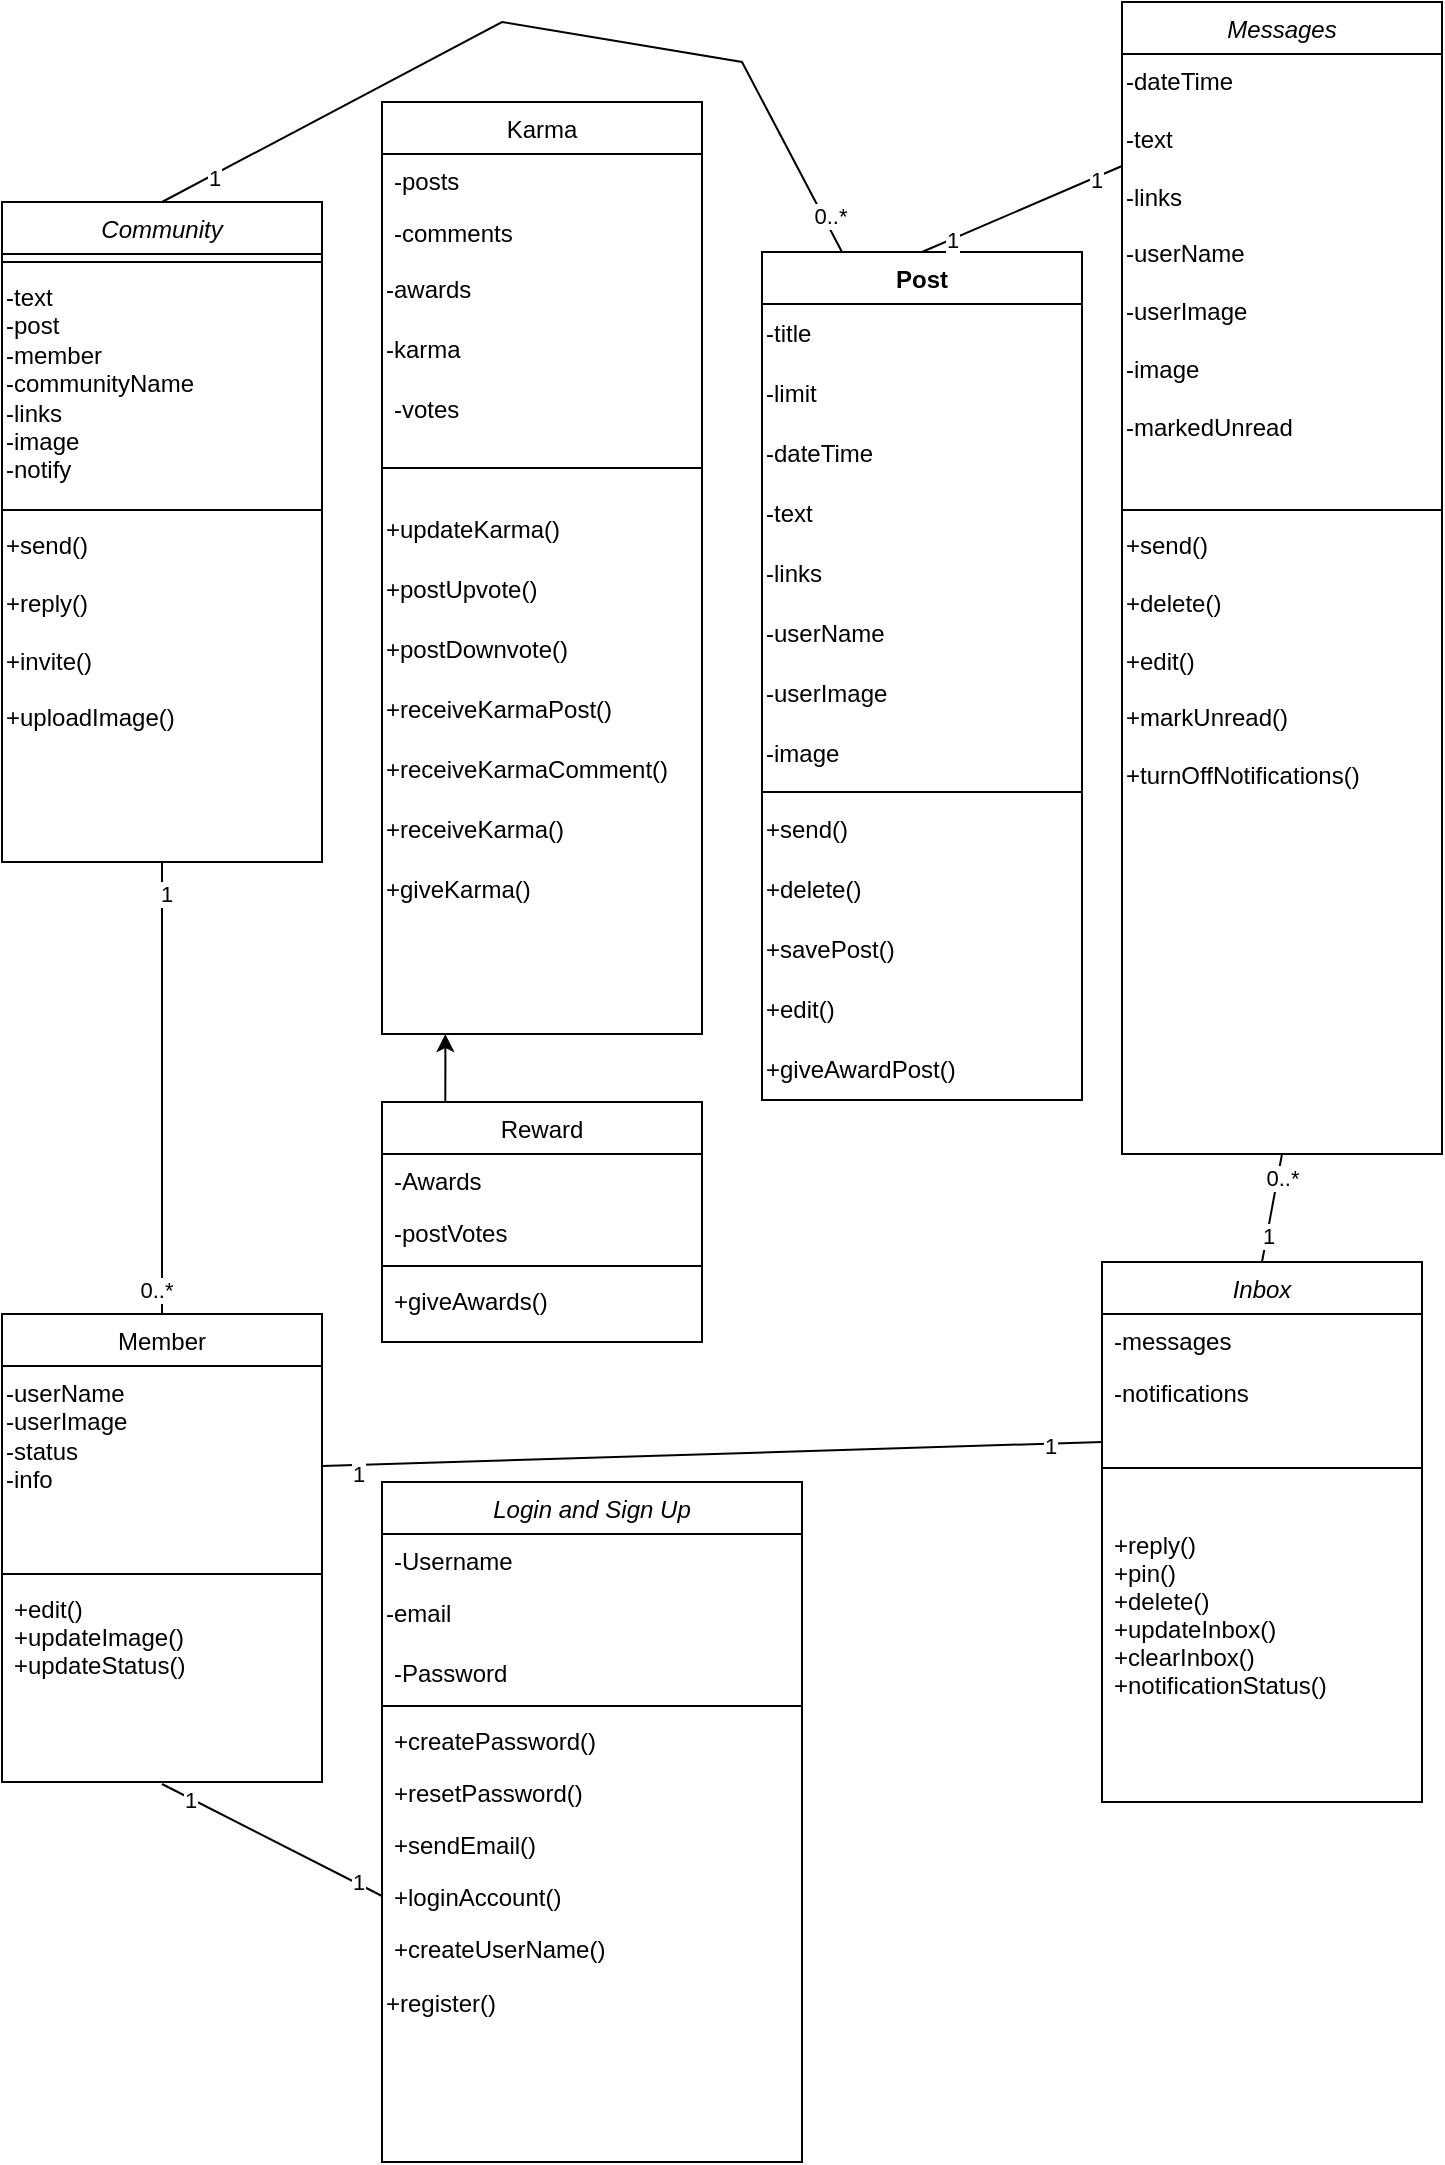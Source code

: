 <mxfile version="17.4.6" type="google"><diagram id="C5RBs43oDa-KdzZeNtuy" name="Page-1"><mxGraphModel grid="1" page="1" gridSize="10" guides="1" tooltips="1" connect="1" arrows="1" fold="1" pageScale="1" pageWidth="827" pageHeight="1169" math="0" shadow="0"><root><mxCell id="WIyWlLk6GJQsqaUBKTNV-0"/><mxCell id="WIyWlLk6GJQsqaUBKTNV-1" parent="WIyWlLk6GJQsqaUBKTNV-0"/><mxCell id="zkfFHV4jXpPFQw0GAbJ--0" value="Community" style="swimlane;fontStyle=2;align=center;verticalAlign=top;childLayout=stackLayout;horizontal=1;startSize=26;horizontalStack=0;resizeParent=1;resizeLast=0;collapsible=1;marginBottom=0;rounded=0;shadow=0;strokeWidth=1;" vertex="1" parent="WIyWlLk6GJQsqaUBKTNV-1"><mxGeometry x="40" y="100" width="160" height="330" as="geometry"><mxRectangle x="230" y="140" width="160" height="26" as="alternateBounds"/></mxGeometry></mxCell><mxCell id="zkfFHV4jXpPFQw0GAbJ--4" value="" style="line;html=1;strokeWidth=1;align=left;verticalAlign=middle;spacingTop=-1;spacingLeft=3;spacingRight=3;rotatable=0;labelPosition=right;points=[];portConstraint=eastwest;" vertex="1" parent="zkfFHV4jXpPFQw0GAbJ--0"><mxGeometry y="26" width="160" height="8" as="geometry"/></mxCell><mxCell id="1u7HGdA41QMKfon63NGa-54" value="-text&lt;br&gt;-post&lt;br&gt;-member&lt;br&gt;-communityName&lt;br&gt;-links&lt;br&gt;-image&lt;br&gt;-notify" style="text;whiteSpace=wrap;html=1;" vertex="1" parent="zkfFHV4jXpPFQw0GAbJ--0"><mxGeometry y="34" width="160" height="116" as="geometry"/></mxCell><mxCell id="1u7HGdA41QMKfon63NGa-55" value="" style="line;html=1;strokeWidth=1;align=left;verticalAlign=middle;spacingTop=-1;spacingLeft=3;spacingRight=3;rotatable=0;labelPosition=right;points=[];portConstraint=eastwest;" vertex="1" parent="zkfFHV4jXpPFQw0GAbJ--0"><mxGeometry y="150" width="160" height="8" as="geometry"/></mxCell><mxCell id="1u7HGdA41QMKfon63NGa-52" value="+send()&lt;br&gt;&lt;br&gt;+reply()&lt;br&gt;&lt;br&gt;+invite()&lt;br&gt;&lt;br&gt;+uploadImage()" style="text;whiteSpace=wrap;html=1;" vertex="1" parent="zkfFHV4jXpPFQw0GAbJ--0"><mxGeometry y="158" width="160" height="78" as="geometry"/></mxCell><mxCell id="zkfFHV4jXpPFQw0GAbJ--6" value="Reward" style="swimlane;fontStyle=0;align=center;verticalAlign=top;childLayout=stackLayout;horizontal=1;startSize=26;horizontalStack=0;resizeParent=1;resizeLast=0;collapsible=1;marginBottom=0;rounded=0;shadow=0;strokeWidth=1;" vertex="1" parent="WIyWlLk6GJQsqaUBKTNV-1"><mxGeometry x="230" y="550" width="160" height="120" as="geometry"><mxRectangle x="130" y="380" width="160" height="26" as="alternateBounds"/></mxGeometry></mxCell><mxCell id="zkfFHV4jXpPFQw0GAbJ--7" value="-Awards" style="text;align=left;verticalAlign=top;spacingLeft=4;spacingRight=4;overflow=hidden;rotatable=0;points=[[0,0.5],[1,0.5]];portConstraint=eastwest;" vertex="1" parent="zkfFHV4jXpPFQw0GAbJ--6"><mxGeometry y="26" width="160" height="26" as="geometry"/></mxCell><mxCell id="-O7pnRWyhhLPKhi0mVCf-0" value="-postVotes" style="text;align=left;verticalAlign=top;spacingLeft=4;spacingRight=4;overflow=hidden;rotatable=0;points=[[0,0.5],[1,0.5]];portConstraint=eastwest;rounded=0;shadow=0;html=0;" vertex="1" parent="zkfFHV4jXpPFQw0GAbJ--6"><mxGeometry y="52" width="160" height="26" as="geometry"/></mxCell><mxCell id="zkfFHV4jXpPFQw0GAbJ--9" value="" style="line;html=1;strokeWidth=1;align=left;verticalAlign=middle;spacingTop=-1;spacingLeft=3;spacingRight=3;rotatable=0;labelPosition=right;points=[];portConstraint=eastwest;" vertex="1" parent="zkfFHV4jXpPFQw0GAbJ--6"><mxGeometry y="78" width="160" height="8" as="geometry"/></mxCell><mxCell id="zkfFHV4jXpPFQw0GAbJ--11" value="+giveAwards()" style="text;align=left;verticalAlign=top;spacingLeft=4;spacingRight=4;overflow=hidden;rotatable=0;points=[[0,0.5],[1,0.5]];portConstraint=eastwest;" vertex="1" parent="zkfFHV4jXpPFQw0GAbJ--6"><mxGeometry y="86" width="160" height="26" as="geometry"/></mxCell><mxCell id="zkfFHV4jXpPFQw0GAbJ--13" value="Karma" style="swimlane;fontStyle=0;align=center;verticalAlign=top;childLayout=stackLayout;horizontal=1;startSize=26;horizontalStack=0;resizeParent=1;resizeLast=0;collapsible=1;marginBottom=0;rounded=0;shadow=0;strokeWidth=1;" vertex="1" parent="WIyWlLk6GJQsqaUBKTNV-1"><mxGeometry x="230" y="50" width="160" height="466" as="geometry"><mxRectangle x="340" y="380" width="170" height="26" as="alternateBounds"/></mxGeometry></mxCell><mxCell id="1u7HGdA41QMKfon63NGa-64" value="-posts" style="text;align=left;verticalAlign=top;spacingLeft=4;spacingRight=4;overflow=hidden;rotatable=0;points=[[0,0.5],[1,0.5]];portConstraint=eastwest;" vertex="1" parent="zkfFHV4jXpPFQw0GAbJ--13"><mxGeometry y="26" width="160" height="26" as="geometry"/></mxCell><mxCell id="1u7HGdA41QMKfon63NGa-65" value="-comments" style="text;align=left;verticalAlign=top;spacingLeft=4;spacingRight=4;overflow=hidden;rotatable=0;points=[[0,0.5],[1,0.5]];portConstraint=eastwest;" vertex="1" parent="zkfFHV4jXpPFQw0GAbJ--13"><mxGeometry y="52" width="160" height="28" as="geometry"/></mxCell><mxCell id="xcgt-8cHM-jsThXx-dWi-3" value="-awards" style="text;whiteSpace=wrap;html=1;" vertex="1" parent="zkfFHV4jXpPFQw0GAbJ--13"><mxGeometry y="80" width="160" height="30" as="geometry"/></mxCell><mxCell id="J4pcrZYQBHJ-a3VgcR1k-9" value="-karma" style="text;whiteSpace=wrap;html=1;" vertex="1" parent="zkfFHV4jXpPFQw0GAbJ--13"><mxGeometry y="110" width="160" height="30" as="geometry"/></mxCell><mxCell id="fqYFhz6w-gBST8QUL7Nm-0" value="-votes" style="text;align=left;verticalAlign=top;spacingLeft=4;spacingRight=4;overflow=hidden;rotatable=0;points=[[0,0.5],[1,0.5]];portConstraint=eastwest;" vertex="1" parent="zkfFHV4jXpPFQw0GAbJ--13"><mxGeometry y="140" width="160" height="26" as="geometry"/></mxCell><mxCell id="zkfFHV4jXpPFQw0GAbJ--15" value="" style="line;html=1;strokeWidth=1;align=left;verticalAlign=middle;spacingTop=-1;spacingLeft=3;spacingRight=3;rotatable=0;labelPosition=right;points=[];portConstraint=eastwest;" vertex="1" parent="zkfFHV4jXpPFQw0GAbJ--13"><mxGeometry y="166" width="160" height="34" as="geometry"/></mxCell><mxCell id="J4pcrZYQBHJ-a3VgcR1k-14" value="+updateKarma()" style="text;whiteSpace=wrap;html=1;" vertex="1" parent="zkfFHV4jXpPFQw0GAbJ--13"><mxGeometry y="200" width="160" height="30" as="geometry"/></mxCell><mxCell id="J4pcrZYQBHJ-a3VgcR1k-10" value="+postUpvote()" style="text;whiteSpace=wrap;html=1;" vertex="1" parent="zkfFHV4jXpPFQw0GAbJ--13"><mxGeometry y="230" width="160" height="30" as="geometry"/></mxCell><mxCell id="J4pcrZYQBHJ-a3VgcR1k-11" value="+postDownvote()&amp;nbsp;" style="text;whiteSpace=wrap;html=1;" vertex="1" parent="zkfFHV4jXpPFQw0GAbJ--13"><mxGeometry y="260" width="160" height="30" as="geometry"/></mxCell><mxCell id="J4pcrZYQBHJ-a3VgcR1k-7" value="+receiveKarmaPost()&amp;nbsp;" style="text;whiteSpace=wrap;html=1;" vertex="1" parent="zkfFHV4jXpPFQw0GAbJ--13"><mxGeometry y="290" width="160" height="30" as="geometry"/></mxCell><mxCell id="J4pcrZYQBHJ-a3VgcR1k-8" value="+receiveKarmaComment()&amp;nbsp;" style="text;whiteSpace=wrap;html=1;" vertex="1" parent="zkfFHV4jXpPFQw0GAbJ--13"><mxGeometry y="320" width="160" height="30" as="geometry"/></mxCell><mxCell id="xcgt-8cHM-jsThXx-dWi-1" value="+receiveKarma()&amp;nbsp;" style="text;whiteSpace=wrap;html=1;" vertex="1" parent="zkfFHV4jXpPFQw0GAbJ--13"><mxGeometry y="350" width="160" height="30" as="geometry"/></mxCell><mxCell id="xcgt-8cHM-jsThXx-dWi-2" value="+giveKarma()&amp;nbsp;" style="text;whiteSpace=wrap;html=1;" vertex="1" parent="zkfFHV4jXpPFQw0GAbJ--13"><mxGeometry y="380" width="160" height="26" as="geometry"/></mxCell><mxCell id="zkfFHV4jXpPFQw0GAbJ--17" value="Member" style="swimlane;fontStyle=0;align=center;verticalAlign=top;childLayout=stackLayout;horizontal=1;startSize=26;horizontalStack=0;resizeParent=1;resizeLast=0;collapsible=1;marginBottom=0;rounded=0;shadow=0;strokeWidth=1;" vertex="1" parent="WIyWlLk6GJQsqaUBKTNV-1"><mxGeometry x="40" y="656" width="160" height="234" as="geometry"><mxRectangle x="550" y="140" width="160" height="26" as="alternateBounds"/></mxGeometry></mxCell><mxCell id="1u7HGdA41QMKfon63NGa-51" value="-userName&lt;br&gt;-userImage&lt;br&gt;-status&lt;br&gt;-info" style="text;whiteSpace=wrap;html=1;" vertex="1" parent="zkfFHV4jXpPFQw0GAbJ--17"><mxGeometry y="26" width="160" height="100" as="geometry"/></mxCell><mxCell id="zkfFHV4jXpPFQw0GAbJ--23" value="" style="line;html=1;strokeWidth=1;align=left;verticalAlign=middle;spacingTop=-1;spacingLeft=3;spacingRight=3;rotatable=0;labelPosition=right;points=[];portConstraint=eastwest;" vertex="1" parent="zkfFHV4jXpPFQw0GAbJ--17"><mxGeometry y="126" width="160" height="8" as="geometry"/></mxCell><mxCell id="1u7HGdA41QMKfon63NGa-50" value="+edit()&#10;+updateImage()&#10;+updateStatus()&#10;" style="text;align=left;verticalAlign=top;spacingLeft=4;spacingRight=4;overflow=hidden;rotatable=0;points=[[0,0.5],[1,0.5]];portConstraint=eastwest;rounded=0;shadow=0;html=0;" vertex="1" parent="zkfFHV4jXpPFQw0GAbJ--17"><mxGeometry y="134" width="160" height="100" as="geometry"/></mxCell><mxCell id="1u7HGdA41QMKfon63NGa-12" value="Login and Sign Up" style="swimlane;fontStyle=2;align=center;verticalAlign=top;childLayout=stackLayout;horizontal=1;startSize=26;horizontalStack=0;resizeParent=1;resizeLast=0;collapsible=1;marginBottom=0;rounded=0;shadow=0;strokeWidth=1;" vertex="1" parent="WIyWlLk6GJQsqaUBKTNV-1"><mxGeometry x="230" y="740" width="210" height="340" as="geometry"><mxRectangle x="230" y="140" width="160" height="26" as="alternateBounds"/></mxGeometry></mxCell><mxCell id="1u7HGdA41QMKfon63NGa-13" value="-Username" style="text;align=left;verticalAlign=top;spacingLeft=4;spacingRight=4;overflow=hidden;rotatable=0;points=[[0,0.5],[1,0.5]];portConstraint=eastwest;" vertex="1" parent="1u7HGdA41QMKfon63NGa-12"><mxGeometry y="26" width="210" height="26" as="geometry"/></mxCell><mxCell id="xcgt-8cHM-jsThXx-dWi-9" value="-email" style="text;whiteSpace=wrap;html=1;" vertex="1" parent="1u7HGdA41QMKfon63NGa-12"><mxGeometry y="52" width="210" height="30" as="geometry"/></mxCell><mxCell id="1u7HGdA41QMKfon63NGa-14" value="-Password" style="text;align=left;verticalAlign=top;spacingLeft=4;spacingRight=4;overflow=hidden;rotatable=0;points=[[0,0.5],[1,0.5]];portConstraint=eastwest;rounded=0;shadow=0;html=0;" vertex="1" parent="1u7HGdA41QMKfon63NGa-12"><mxGeometry y="82" width="210" height="26" as="geometry"/></mxCell><mxCell id="1u7HGdA41QMKfon63NGa-17" value="" style="line;html=1;strokeWidth=1;align=left;verticalAlign=middle;spacingTop=-1;spacingLeft=3;spacingRight=3;rotatable=0;labelPosition=right;points=[];portConstraint=eastwest;" vertex="1" parent="1u7HGdA41QMKfon63NGa-12"><mxGeometry y="108" width="210" height="8" as="geometry"/></mxCell><mxCell id="H4VeYUDjSpe0LKCtPK0v-27" value="+createPassword()" style="text;align=left;verticalAlign=top;spacingLeft=4;spacingRight=4;overflow=hidden;rotatable=0;points=[[0,0.5],[1,0.5]];portConstraint=eastwest;rounded=0;shadow=0;html=0;" vertex="1" parent="1u7HGdA41QMKfon63NGa-12"><mxGeometry y="116" width="210" height="26" as="geometry"/></mxCell><mxCell id="fqYFhz6w-gBST8QUL7Nm-3" value="+resetPassword()" style="text;align=left;verticalAlign=top;spacingLeft=4;spacingRight=4;overflow=hidden;rotatable=0;points=[[0,0.5],[1,0.5]];portConstraint=eastwest;rounded=0;shadow=0;html=0;" vertex="1" parent="1u7HGdA41QMKfon63NGa-12"><mxGeometry y="142" width="210" height="26" as="geometry"/></mxCell><mxCell id="fqYFhz6w-gBST8QUL7Nm-4" value="+sendEmail()" style="text;align=left;verticalAlign=top;spacingLeft=4;spacingRight=4;overflow=hidden;rotatable=0;points=[[0,0.5],[1,0.5]];portConstraint=eastwest;rounded=0;shadow=0;html=0;" vertex="1" parent="1u7HGdA41QMKfon63NGa-12"><mxGeometry y="168" width="210" height="26" as="geometry"/></mxCell><mxCell id="fqYFhz6w-gBST8QUL7Nm-5" value="+loginAccount()" style="text;align=left;verticalAlign=top;spacingLeft=4;spacingRight=4;overflow=hidden;rotatable=0;points=[[0,0.5],[1,0.5]];portConstraint=eastwest;rounded=0;shadow=0;html=0;" vertex="1" parent="1u7HGdA41QMKfon63NGa-12"><mxGeometry y="194" width="210" height="26" as="geometry"/></mxCell><mxCell id="fqYFhz6w-gBST8QUL7Nm-2" value="+createUserName()" style="text;align=left;verticalAlign=top;spacingLeft=4;spacingRight=4;overflow=hidden;rotatable=0;points=[[0,0.5],[1,0.5]];portConstraint=eastwest;rounded=0;shadow=0;html=0;" vertex="1" parent="1u7HGdA41QMKfon63NGa-12"><mxGeometry y="220" width="210" height="26" as="geometry"/></mxCell><mxCell id="J4pcrZYQBHJ-a3VgcR1k-2" value="+register()" style="text;html=1;strokeColor=none;fillColor=none;align=left;verticalAlign=middle;whiteSpace=wrap;rounded=0;" vertex="1" parent="1u7HGdA41QMKfon63NGa-12"><mxGeometry y="246" width="210" height="30" as="geometry"/></mxCell><mxCell id="1u7HGdA41QMKfon63NGa-18" value="Messages" style="swimlane;fontStyle=2;align=center;verticalAlign=top;childLayout=stackLayout;horizontal=1;startSize=26;horizontalStack=0;resizeParent=1;resizeLast=0;collapsible=1;marginBottom=0;rounded=0;shadow=0;strokeWidth=1;" vertex="1" parent="WIyWlLk6GJQsqaUBKTNV-1"><mxGeometry x="600" width="160" height="576" as="geometry"><mxRectangle x="230" y="140" width="160" height="26" as="alternateBounds"/></mxGeometry></mxCell><mxCell id="fqYFhz6w-gBST8QUL7Nm-11" value="-dateTime&lt;br&gt;&lt;br&gt;-text&lt;br&gt;&lt;br&gt;-links&lt;br&gt;&lt;br&gt;-userName&lt;br&gt;&lt;br&gt;-userImage&lt;br&gt;&lt;br&gt;-image&lt;br&gt;&lt;br&gt;-markedUnread" style="text;whiteSpace=wrap;html=1;" vertex="1" parent="1u7HGdA41QMKfon63NGa-18"><mxGeometry y="26" width="160" height="224" as="geometry"/></mxCell><mxCell id="1u7HGdA41QMKfon63NGa-23" value="" style="line;html=1;strokeWidth=1;align=left;verticalAlign=middle;spacingTop=-1;spacingLeft=3;spacingRight=3;rotatable=0;labelPosition=right;points=[];portConstraint=eastwest;" vertex="1" parent="1u7HGdA41QMKfon63NGa-18"><mxGeometry y="250" width="160" height="8" as="geometry"/></mxCell><mxCell id="fqYFhz6w-gBST8QUL7Nm-14" value="+send()&lt;br&gt;&lt;br&gt;+delete()&lt;br&gt;&lt;br&gt;+edit()&lt;br&gt;&lt;br&gt;+markUnread()&lt;br&gt;&lt;br&gt;+turnOffNotifications()" style="text;whiteSpace=wrap;html=1;" vertex="1" parent="1u7HGdA41QMKfon63NGa-18"><mxGeometry y="258" width="160" height="318" as="geometry"/></mxCell><mxCell id="H4VeYUDjSpe0LKCtPK0v-0" value="Post" style="swimlane;fontStyle=1;align=center;verticalAlign=top;childLayout=stackLayout;horizontal=1;startSize=26;horizontalStack=0;resizeParent=1;resizeParentMax=0;resizeLast=0;collapsible=1;marginBottom=0;" vertex="1" parent="WIyWlLk6GJQsqaUBKTNV-1"><mxGeometry x="420" y="125" width="160" height="424" as="geometry"/></mxCell><mxCell id="H4VeYUDjSpe0LKCtPK0v-32" value="-title" style="text;html=1;strokeColor=none;fillColor=none;align=left;verticalAlign=middle;whiteSpace=wrap;rounded=0;" vertex="1" parent="H4VeYUDjSpe0LKCtPK0v-0"><mxGeometry y="26" width="160" height="30" as="geometry"/></mxCell><mxCell id="H4VeYUDjSpe0LKCtPK0v-33" value="-limit" style="text;html=1;strokeColor=none;fillColor=none;align=left;verticalAlign=middle;whiteSpace=wrap;rounded=0;" vertex="1" parent="H4VeYUDjSpe0LKCtPK0v-0"><mxGeometry y="56" width="160" height="30" as="geometry"/></mxCell><mxCell id="H4VeYUDjSpe0LKCtPK0v-6" value="-dateTime" style="text;html=1;strokeColor=none;fillColor=none;align=left;verticalAlign=middle;whiteSpace=wrap;rounded=0;" vertex="1" parent="H4VeYUDjSpe0LKCtPK0v-0"><mxGeometry y="86" width="160" height="30" as="geometry"/></mxCell><mxCell id="H4VeYUDjSpe0LKCtPK0v-5" value="-text" style="text;html=1;strokeColor=none;fillColor=none;align=left;verticalAlign=middle;whiteSpace=wrap;rounded=0;" vertex="1" parent="H4VeYUDjSpe0LKCtPK0v-0"><mxGeometry y="116" width="160" height="30" as="geometry"/></mxCell><mxCell id="H4VeYUDjSpe0LKCtPK0v-17" value="-links" style="text;html=1;strokeColor=none;fillColor=none;align=left;verticalAlign=middle;whiteSpace=wrap;rounded=0;" vertex="1" parent="H4VeYUDjSpe0LKCtPK0v-0"><mxGeometry y="146" width="160" height="30" as="geometry"/></mxCell><mxCell id="H4VeYUDjSpe0LKCtPK0v-14" value="-userName" style="text;html=1;strokeColor=none;fillColor=none;align=left;verticalAlign=middle;whiteSpace=wrap;rounded=0;" vertex="1" parent="H4VeYUDjSpe0LKCtPK0v-0"><mxGeometry y="176" width="160" height="30" as="geometry"/></mxCell><mxCell id="H4VeYUDjSpe0LKCtPK0v-13" value="-userImage" style="text;html=1;strokeColor=none;fillColor=none;align=left;verticalAlign=middle;whiteSpace=wrap;rounded=0;" vertex="1" parent="H4VeYUDjSpe0LKCtPK0v-0"><mxGeometry y="206" width="160" height="30" as="geometry"/></mxCell><mxCell id="H4VeYUDjSpe0LKCtPK0v-12" value="-image" style="text;html=1;strokeColor=none;fillColor=none;align=left;verticalAlign=middle;whiteSpace=wrap;rounded=0;" vertex="1" parent="H4VeYUDjSpe0LKCtPK0v-0"><mxGeometry y="236" width="160" height="30" as="geometry"/></mxCell><mxCell id="H4VeYUDjSpe0LKCtPK0v-2" value="" style="line;strokeWidth=1;fillColor=none;align=left;verticalAlign=middle;spacingTop=-1;spacingLeft=3;spacingRight=3;rotatable=0;labelPosition=right;points=[];portConstraint=eastwest;" vertex="1" parent="H4VeYUDjSpe0LKCtPK0v-0"><mxGeometry y="266" width="160" height="8" as="geometry"/></mxCell><mxCell id="H4VeYUDjSpe0LKCtPK0v-19" value="+send()" style="text;html=1;strokeColor=none;fillColor=none;align=left;verticalAlign=middle;whiteSpace=wrap;rounded=0;" vertex="1" parent="H4VeYUDjSpe0LKCtPK0v-0"><mxGeometry y="274" width="160" height="30" as="geometry"/></mxCell><mxCell id="H4VeYUDjSpe0LKCtPK0v-24" value="+delete()" style="text;html=1;strokeColor=none;fillColor=none;align=left;verticalAlign=middle;whiteSpace=wrap;rounded=0;" vertex="1" parent="H4VeYUDjSpe0LKCtPK0v-0"><mxGeometry y="304" width="160" height="30" as="geometry"/></mxCell><mxCell id="H4VeYUDjSpe0LKCtPK0v-22" value="+savePost()" style="text;html=1;strokeColor=none;fillColor=none;align=left;verticalAlign=middle;whiteSpace=wrap;rounded=0;" vertex="1" parent="H4VeYUDjSpe0LKCtPK0v-0"><mxGeometry y="334" width="160" height="30" as="geometry"/></mxCell><mxCell id="H4VeYUDjSpe0LKCtPK0v-21" value="+edit()" style="text;html=1;strokeColor=none;fillColor=none;align=left;verticalAlign=middle;whiteSpace=wrap;rounded=0;" vertex="1" parent="H4VeYUDjSpe0LKCtPK0v-0"><mxGeometry y="364" width="160" height="30" as="geometry"/></mxCell><mxCell id="H4VeYUDjSpe0LKCtPK0v-26" value="+giveAwardPost()" style="text;html=1;strokeColor=none;fillColor=none;align=left;verticalAlign=middle;whiteSpace=wrap;rounded=0;" vertex="1" parent="H4VeYUDjSpe0LKCtPK0v-0"><mxGeometry y="394" width="160" height="30" as="geometry"/></mxCell><mxCell id="J4pcrZYQBHJ-a3VgcR1k-26" style="edgeStyle=orthogonalEdgeStyle;rounded=0;orthogonalLoop=1;jettySize=auto;html=1;exitX=0.015;exitY=0;exitDx=0;exitDy=0;entryX=0.015;entryY=1.133;entryDx=0;entryDy=0;exitPerimeter=0;entryPerimeter=0;" edge="1" parent="WIyWlLk6GJQsqaUBKTNV-1"><mxGeometry relative="1" as="geometry"><mxPoint x="261.65" y="549.99" as="sourcePoint"/><mxPoint x="261.65" y="516" as="targetPoint"/><Array as="points"><mxPoint x="262" y="530"/><mxPoint x="262" y="530"/></Array></mxGeometry></mxCell><mxCell id="1u7HGdA41QMKfon63NGa-30" value="Inbox" style="swimlane;fontStyle=2;align=center;verticalAlign=top;childLayout=stackLayout;horizontal=1;startSize=26;horizontalStack=0;resizeParent=1;resizeLast=0;collapsible=1;marginBottom=0;rounded=0;shadow=0;strokeWidth=1;" vertex="1" parent="WIyWlLk6GJQsqaUBKTNV-1"><mxGeometry x="590" y="630" width="160" height="270" as="geometry"><mxRectangle x="230" y="140" width="160" height="26" as="alternateBounds"/></mxGeometry></mxCell><mxCell id="1u7HGdA41QMKfon63NGa-31" value="-messages" style="text;align=left;verticalAlign=top;spacingLeft=4;spacingRight=4;overflow=hidden;rotatable=0;points=[[0,0.5],[1,0.5]];portConstraint=eastwest;" vertex="1" parent="1u7HGdA41QMKfon63NGa-30"><mxGeometry y="26" width="160" height="26" as="geometry"/></mxCell><mxCell id="1u7HGdA41QMKfon63NGa-32" value="-notifications" style="text;align=left;verticalAlign=top;spacingLeft=4;spacingRight=4;overflow=hidden;rotatable=0;points=[[0,0.5],[1,0.5]];portConstraint=eastwest;rounded=0;shadow=0;html=0;" vertex="1" parent="1u7HGdA41QMKfon63NGa-30"><mxGeometry y="52" width="160" height="26" as="geometry"/></mxCell><mxCell id="1u7HGdA41QMKfon63NGa-35" value="" style="line;html=1;strokeWidth=1;align=left;verticalAlign=middle;spacingTop=-1;spacingLeft=3;spacingRight=3;rotatable=0;labelPosition=right;points=[];portConstraint=eastwest;" vertex="1" parent="1u7HGdA41QMKfon63NGa-30"><mxGeometry y="78" width="160" height="50" as="geometry"/></mxCell><mxCell id="1u7HGdA41QMKfon63NGa-33" value="+reply()&#10;+pin()&#10;+delete()&#10;+updateInbox()&#10;+clearInbox()&#10;+notificationStatus()" style="text;align=left;verticalAlign=top;spacingLeft=4;spacingRight=4;overflow=hidden;rotatable=0;points=[[0,0.5],[1,0.5]];portConstraint=eastwest;rounded=0;shadow=0;html=0;" vertex="1" parent="1u7HGdA41QMKfon63NGa-30"><mxGeometry y="128" width="160" height="98" as="geometry"/></mxCell><mxCell id="N8aoy_ewmdDs2QiR0DC--9" value="" style="endArrow=none;html=1;rounded=0;exitX=1;exitY=0.5;exitDx=0;exitDy=0;" edge="1" parent="WIyWlLk6GJQsqaUBKTNV-1" source="1u7HGdA41QMKfon63NGa-51"><mxGeometry width="50" height="50" relative="1" as="geometry"><mxPoint x="220" y="760" as="sourcePoint"/><mxPoint x="590" y="720" as="targetPoint"/></mxGeometry></mxCell><mxCell id="N8aoy_ewmdDs2QiR0DC--10" value="1" style="edgeLabel;html=1;align=center;verticalAlign=middle;resizable=0;points=[];" vertex="1" connectable="0" parent="N8aoy_ewmdDs2QiR0DC--9"><mxGeometry x="-0.907" y="-4" relative="1" as="geometry"><mxPoint as="offset"/></mxGeometry></mxCell><mxCell id="N8aoy_ewmdDs2QiR0DC--11" value="1" style="edgeLabel;html=1;align=center;verticalAlign=middle;resizable=0;points=[];" vertex="1" connectable="0" parent="N8aoy_ewmdDs2QiR0DC--9"><mxGeometry x="0.865" y="-1" relative="1" as="geometry"><mxPoint as="offset"/></mxGeometry></mxCell><mxCell id="N8aoy_ewmdDs2QiR0DC--13" value="" style="endArrow=none;html=1;rounded=0;exitX=0.5;exitY=0;exitDx=0;exitDy=0;entryX=0.25;entryY=0;entryDx=0;entryDy=0;" edge="1" parent="WIyWlLk6GJQsqaUBKTNV-1" source="zkfFHV4jXpPFQw0GAbJ--0" target="H4VeYUDjSpe0LKCtPK0v-0"><mxGeometry width="50" height="50" relative="1" as="geometry"><mxPoint x="100" y="80" as="sourcePoint"/><mxPoint x="150" y="30" as="targetPoint"/><Array as="points"><mxPoint x="290" y="10"/><mxPoint x="410" y="30"/></Array></mxGeometry></mxCell><mxCell id="N8aoy_ewmdDs2QiR0DC--14" value="0..*" style="edgeLabel;html=1;align=center;verticalAlign=middle;resizable=0;points=[];" vertex="1" connectable="0" parent="N8aoy_ewmdDs2QiR0DC--13"><mxGeometry x="0.911" y="3" relative="1" as="geometry"><mxPoint as="offset"/></mxGeometry></mxCell><mxCell id="N8aoy_ewmdDs2QiR0DC--15" value="1" style="edgeLabel;html=1;align=center;verticalAlign=middle;resizable=0;points=[];" vertex="1" connectable="0" parent="N8aoy_ewmdDs2QiR0DC--13"><mxGeometry x="-0.862" y="-1" relative="1" as="geometry"><mxPoint as="offset"/></mxGeometry></mxCell><mxCell id="N8aoy_ewmdDs2QiR0DC--16" value="" style="endArrow=none;html=1;rounded=0;entryX=0.5;entryY=1;entryDx=0;entryDy=0;exitX=0.5;exitY=0;exitDx=0;exitDy=0;" edge="1" parent="WIyWlLk6GJQsqaUBKTNV-1" source="1u7HGdA41QMKfon63NGa-30" target="fqYFhz6w-gBST8QUL7Nm-14"><mxGeometry width="50" height="50" relative="1" as="geometry"><mxPoint x="650" y="630" as="sourcePoint"/><mxPoint x="700" y="580" as="targetPoint"/></mxGeometry></mxCell><mxCell id="N8aoy_ewmdDs2QiR0DC--17" value="1" style="edgeLabel;html=1;align=center;verticalAlign=middle;resizable=0;points=[];" vertex="1" connectable="0" parent="N8aoy_ewmdDs2QiR0DC--16"><mxGeometry x="-0.521" relative="1" as="geometry"><mxPoint as="offset"/></mxGeometry></mxCell><mxCell id="N8aoy_ewmdDs2QiR0DC--18" value="0..*" style="edgeLabel;html=1;align=center;verticalAlign=middle;resizable=0;points=[];" vertex="1" connectable="0" parent="N8aoy_ewmdDs2QiR0DC--16"><mxGeometry x="0.57" y="-2" relative="1" as="geometry"><mxPoint as="offset"/></mxGeometry></mxCell><mxCell id="N8aoy_ewmdDs2QiR0DC--19" value="" style="endArrow=none;html=1;rounded=0;entryX=0.5;entryY=1.01;entryDx=0;entryDy=0;entryPerimeter=0;exitX=0;exitY=0.5;exitDx=0;exitDy=0;" edge="1" parent="WIyWlLk6GJQsqaUBKTNV-1" source="fqYFhz6w-gBST8QUL7Nm-5" target="1u7HGdA41QMKfon63NGa-50"><mxGeometry width="50" height="50" relative="1" as="geometry"><mxPoint x="100" y="950" as="sourcePoint"/><mxPoint x="150" y="900" as="targetPoint"/></mxGeometry></mxCell><mxCell id="N8aoy_ewmdDs2QiR0DC--20" value="1" style="edgeLabel;html=1;align=center;verticalAlign=middle;resizable=0;points=[];" vertex="1" connectable="0" parent="N8aoy_ewmdDs2QiR0DC--19"><mxGeometry x="0.725" relative="1" as="geometry"><mxPoint x="-1" as="offset"/></mxGeometry></mxCell><mxCell id="N8aoy_ewmdDs2QiR0DC--21" value="1" style="edgeLabel;html=1;align=center;verticalAlign=middle;resizable=0;points=[];" vertex="1" connectable="0" parent="N8aoy_ewmdDs2QiR0DC--19"><mxGeometry x="-0.775" y="-1" relative="1" as="geometry"><mxPoint as="offset"/></mxGeometry></mxCell><mxCell id="N8aoy_ewmdDs2QiR0DC--22" value="" style="endArrow=none;html=1;rounded=0;entryX=0.5;entryY=1;entryDx=0;entryDy=0;exitX=0.5;exitY=0;exitDx=0;exitDy=0;" edge="1" parent="WIyWlLk6GJQsqaUBKTNV-1" source="zkfFHV4jXpPFQw0GAbJ--17" target="zkfFHV4jXpPFQw0GAbJ--0"><mxGeometry width="50" height="50" relative="1" as="geometry"><mxPoint x="100" y="500" as="sourcePoint"/><mxPoint x="150" y="450" as="targetPoint"/></mxGeometry></mxCell><mxCell id="N8aoy_ewmdDs2QiR0DC--23" value="0..*" style="edgeLabel;html=1;align=center;verticalAlign=middle;resizable=0;points=[];" vertex="1" connectable="0" parent="N8aoy_ewmdDs2QiR0DC--22"><mxGeometry x="-0.894" y="3" relative="1" as="geometry"><mxPoint as="offset"/></mxGeometry></mxCell><mxCell id="N8aoy_ewmdDs2QiR0DC--24" value="1" style="edgeLabel;html=1;align=center;verticalAlign=middle;resizable=0;points=[];" vertex="1" connectable="0" parent="N8aoy_ewmdDs2QiR0DC--22"><mxGeometry x="0.858" y="-2" relative="1" as="geometry"><mxPoint as="offset"/></mxGeometry></mxCell><mxCell id="N8aoy_ewmdDs2QiR0DC--25" value="" style="endArrow=none;html=1;rounded=0;exitX=0.5;exitY=0;exitDx=0;exitDy=0;entryX=0;entryY=0.25;entryDx=0;entryDy=0;" edge="1" parent="WIyWlLk6GJQsqaUBKTNV-1" source="H4VeYUDjSpe0LKCtPK0v-0" target="fqYFhz6w-gBST8QUL7Nm-11"><mxGeometry width="50" height="50" relative="1" as="geometry"><mxPoint x="510" y="90" as="sourcePoint"/><mxPoint x="560" y="40" as="targetPoint"/></mxGeometry></mxCell><mxCell id="N8aoy_ewmdDs2QiR0DC--26" value="1" style="edgeLabel;html=1;align=center;verticalAlign=middle;resizable=0;points=[];" vertex="1" connectable="0" parent="N8aoy_ewmdDs2QiR0DC--25"><mxGeometry x="0.73" y="-1" relative="1" as="geometry"><mxPoint as="offset"/></mxGeometry></mxCell><mxCell id="N8aoy_ewmdDs2QiR0DC--27" value="1" style="edgeLabel;html=1;align=center;verticalAlign=middle;resizable=0;points=[];" vertex="1" connectable="0" parent="N8aoy_ewmdDs2QiR0DC--25"><mxGeometry x="-0.696" y="1" relative="1" as="geometry"><mxPoint y="1" as="offset"/></mxGeometry></mxCell></root></mxGraphModel></diagram></mxfile>